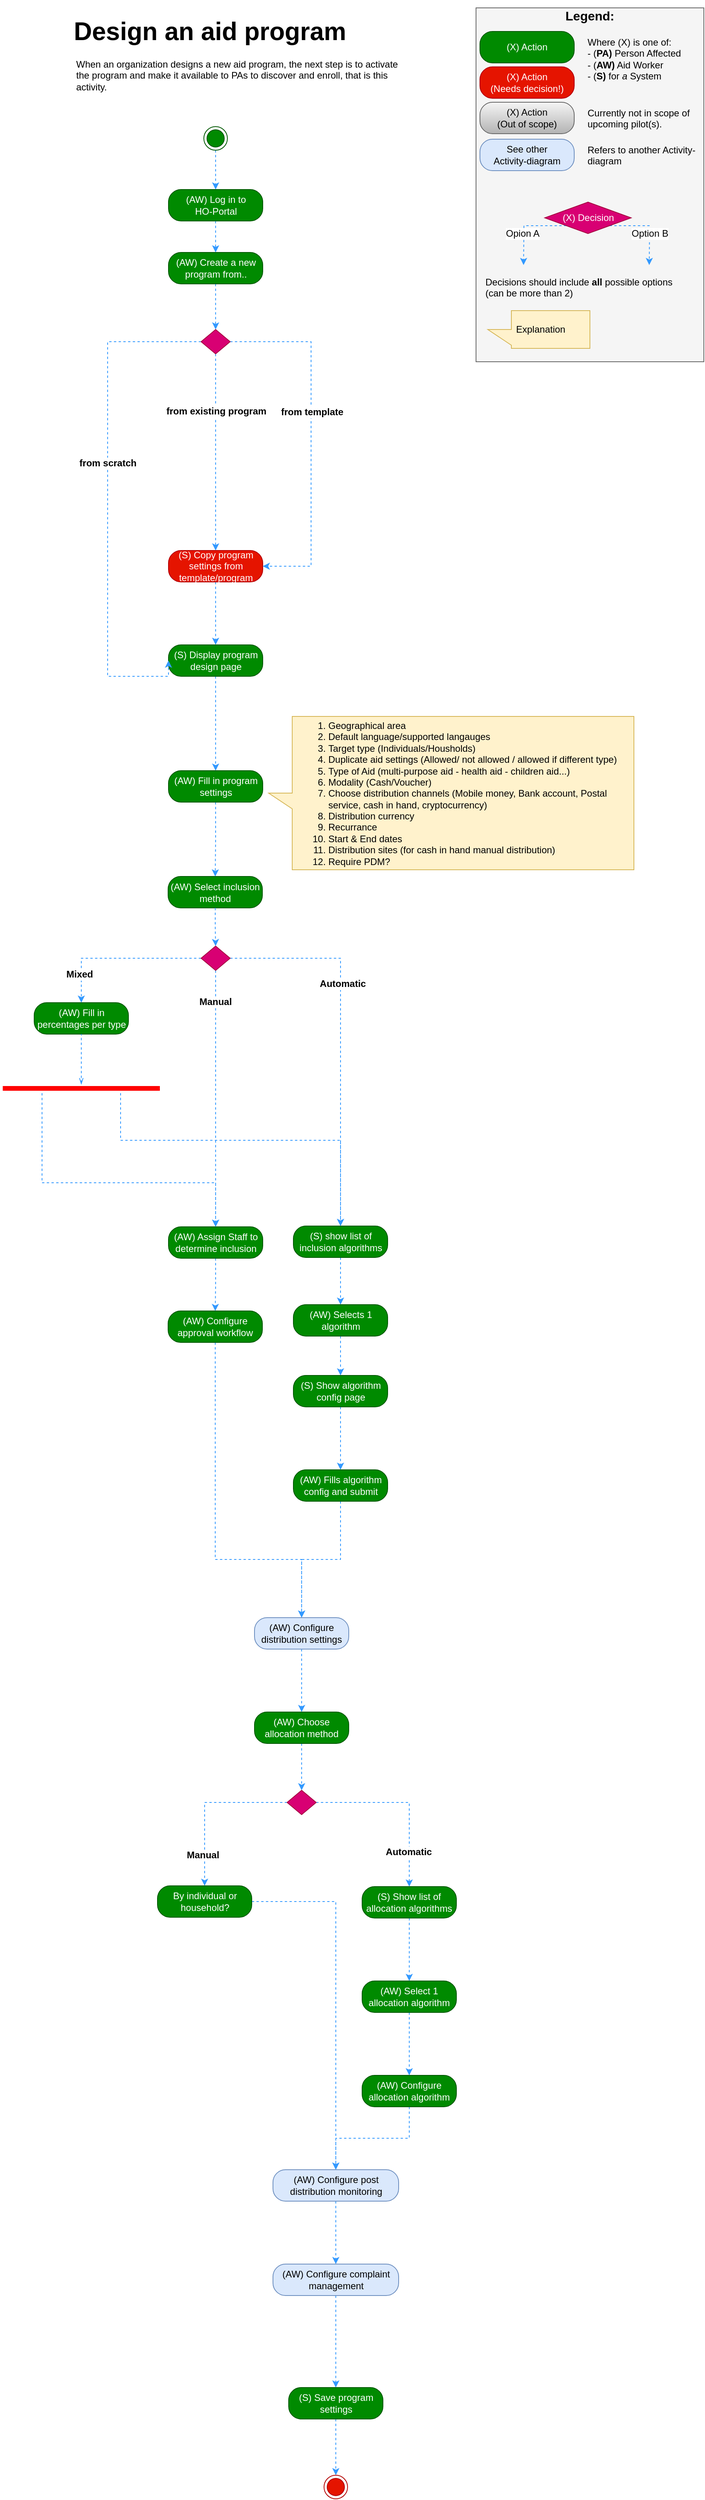 <mxfile version="10.7.4" type="github"><diagram id="uyd7z65uwDIBuKVMTp-y" name="Page-1"><mxGraphModel dx="1839" dy="580" grid="0" gridSize="10" guides="1" tooltips="1" connect="1" arrows="1" fold="1" page="1" pageScale="1" pageWidth="827" pageHeight="1169" math="0" shadow="0"><root><mxCell id="0"/><mxCell id="1" parent="0"/><mxCell id="oU4Lt3CGuPSWamgN9LYf-17" style="edgeStyle=orthogonalEdgeStyle;rounded=0;orthogonalLoop=1;jettySize=auto;html=1;entryX=0.5;entryY=0;entryDx=0;entryDy=0;strokeColor=#3399FF;fontColor=#ffffff;dashed=1;" parent="1" source="oU4Lt3CGuPSWamgN9LYf-1" target="oU4Lt3CGuPSWamgN9LYf-4" edge="1"><mxGeometry relative="1" as="geometry"/></mxCell><mxCell id="oU4Lt3CGuPSWamgN9LYf-1" value="" style="ellipse;html=1;shape=endState;fillColor=#008a00;strokeColor=#005700;fontColor=#ffffff;" parent="1" vertex="1"><mxGeometry x="183.5" y="161" width="30" height="30" as="geometry"/></mxCell><mxCell id="r_gWgSIU1no9RMqBCy4V-19" value="" style="edgeStyle=orthogonalEdgeStyle;rounded=0;orthogonalLoop=1;jettySize=auto;html=1;dashed=1;fontColor=#ffffff;strokeColor=#3399FF;" parent="1" source="oU4Lt3CGuPSWamgN9LYf-4" target="oU4Lt3CGuPSWamgN9LYf-7" edge="1"><mxGeometry relative="1" as="geometry"/></mxCell><mxCell id="oU4Lt3CGuPSWamgN9LYf-4" value="(AW) Log in to &lt;br&gt;HO-Portal" style="rounded=1;whiteSpace=wrap;html=1;arcSize=40;fillColor=#008a00;strokeColor=#005700;fontColor=#ffffff;" parent="1" vertex="1"><mxGeometry x="138.5" y="241" width="120" height="40" as="geometry"/></mxCell><mxCell id="r_gWgSIU1no9RMqBCy4V-20" value="" style="edgeStyle=orthogonalEdgeStyle;rounded=0;orthogonalLoop=1;jettySize=auto;html=1;dashed=1;fontColor=#ffffff;strokeColor=#3399FF;entryX=0.5;entryY=0;entryDx=0;entryDy=0;" parent="1" source="KecbVdrOQGVTAzfSpqfk-3" target="oU4Lt3CGuPSWamgN9LYf-9" edge="1"><mxGeometry relative="1" as="geometry"><mxPoint x="409.241" y="519.897" as="targetPoint"/></mxGeometry></mxCell><mxCell id="VSpnW6MTnc7cBIIX0SXJ-1" value="&lt;span&gt;&lt;font color=&quot;#000000&quot;&gt;from existing program&lt;/font&gt;&lt;/span&gt;" style="text;html=1;resizable=0;points=[];align=center;verticalAlign=middle;labelBackgroundColor=#ffffff;fontColor=#ffffff;fontStyle=1" parent="r_gWgSIU1no9RMqBCy4V-20" vertex="1" connectable="0"><mxGeometry x="0.385" y="-22" relative="1" as="geometry"><mxPoint x="22.5" y="-100" as="offset"/></mxGeometry></mxCell><mxCell id="KecbVdrOQGVTAzfSpqfk-5" style="edgeStyle=orthogonalEdgeStyle;rounded=0;orthogonalLoop=1;jettySize=auto;html=1;entryX=0.5;entryY=0;entryDx=0;entryDy=0;dashed=1;fontColor=#ffffff;strokeColor=#3399FF;" parent="1" source="oU4Lt3CGuPSWamgN9LYf-7" target="KecbVdrOQGVTAzfSpqfk-3" edge="1"><mxGeometry relative="1" as="geometry"/></mxCell><mxCell id="oU4Lt3CGuPSWamgN9LYf-7" value="(AW) Create a new program from.." style="rounded=1;whiteSpace=wrap;html=1;arcSize=40;fillColor=#008a00;strokeColor=#005700;fontColor=#ffffff;" parent="1" vertex="1"><mxGeometry x="138.5" y="321" width="120" height="40" as="geometry"/></mxCell><mxCell id="r_gWgSIU1no9RMqBCy4V-21" value="" style="edgeStyle=orthogonalEdgeStyle;rounded=0;orthogonalLoop=1;jettySize=auto;html=1;dashed=1;fontColor=#ffffff;strokeColor=#3399FF;" parent="1" source="oU4Lt3CGuPSWamgN9LYf-9" target="oU4Lt3CGuPSWamgN9LYf-11" edge="1"><mxGeometry relative="1" as="geometry"/></mxCell><mxCell id="oU4Lt3CGuPSWamgN9LYf-9" value="(S) Copy program settings from template/program" style="rounded=1;whiteSpace=wrap;html=1;arcSize=40;fillColor=#e51400;strokeColor=#B20000;fontColor=#ffffff;" parent="1" vertex="1"><mxGeometry x="138.5" y="700" width="120" height="40" as="geometry"/></mxCell><mxCell id="W5jjdHtQMDYPquZrsMow-2" value="" style="edgeStyle=orthogonalEdgeStyle;rounded=0;orthogonalLoop=1;jettySize=auto;html=1;dashed=1;fontColor=#ffffff;strokeColor=#3399FF;" parent="1" source="oU4Lt3CGuPSWamgN9LYf-11" target="W5jjdHtQMDYPquZrsMow-1" edge="1"><mxGeometry relative="1" as="geometry"/></mxCell><mxCell id="oU4Lt3CGuPSWamgN9LYf-11" value="(S) Display program design page" style="rounded=1;whiteSpace=wrap;html=1;arcSize=40;fillColor=#008a00;strokeColor=#005700;fontColor=#ffffff;" parent="1" vertex="1"><mxGeometry x="138.5" y="820" width="120" height="40" as="geometry"/></mxCell><mxCell id="W5jjdHtQMDYPquZrsMow-8" value="" style="edgeStyle=orthogonalEdgeStyle;rounded=0;orthogonalLoop=1;jettySize=auto;html=1;dashed=1;strokeColor=#3399FF;fontColor=#ffffff;entryX=0.5;entryY=0;entryDx=0;entryDy=0;" parent="1" source="W5jjdHtQMDYPquZrsMow-1" target="r_gWgSIU1no9RMqBCy4V-23" edge="1"><mxGeometry relative="1" as="geometry"><mxPoint x="198.5" y="1040" as="targetPoint"/></mxGeometry></mxCell><mxCell id="W5jjdHtQMDYPquZrsMow-1" value="(AW) Fill in program settings" style="rounded=1;whiteSpace=wrap;html=1;arcSize=40;fillColor=#008a00;strokeColor=#005700;fontColor=#ffffff;" parent="1" vertex="1"><mxGeometry x="138.5" y="980" width="120" height="40" as="geometry"/></mxCell><mxCell id="W5jjdHtQMDYPquZrsMow-12" value="" style="edgeStyle=orthogonalEdgeStyle;rounded=0;orthogonalLoop=1;jettySize=auto;html=1;dashed=1;strokeColor=#3399FF;fontColor=#000000;fontStyle=1" parent="1" source="W5jjdHtQMDYPquZrsMow-13" target="W5jjdHtQMDYPquZrsMow-11" edge="1"><mxGeometry relative="1" as="geometry"/></mxCell><mxCell id="W5jjdHtQMDYPquZrsMow-48" value="&lt;b&gt;Manual&lt;/b&gt;" style="text;html=1;resizable=0;points=[];align=center;verticalAlign=middle;labelBackgroundColor=#ffffff;fontColor=#000000;" parent="W5jjdHtQMDYPquZrsMow-12" vertex="1" connectable="0"><mxGeometry x="-0.663" y="-1" relative="1" as="geometry"><mxPoint y="-15" as="offset"/></mxGeometry></mxCell><mxCell id="r_gWgSIU1no9RMqBCy4V-23" value="(AW) Select inclusion method&lt;br&gt;" style="rounded=1;whiteSpace=wrap;html=1;arcSize=40;fillColor=#008a00;strokeColor=#005700;fontColor=#ffffff;" parent="1" vertex="1"><mxGeometry x="138" y="1114.5" width="120" height="40" as="geometry"/></mxCell><mxCell id="W5jjdHtQMDYPquZrsMow-52" style="edgeStyle=orthogonalEdgeStyle;rounded=0;orthogonalLoop=1;jettySize=auto;html=1;entryX=0.5;entryY=0;entryDx=0;entryDy=0;dashed=1;strokeColor=#3399FF;" parent="1" source="W5jjdHtQMDYPquZrsMow-11" target="W5jjdHtQMDYPquZrsMow-53" edge="1"><mxGeometry relative="1" as="geometry"/></mxCell><mxCell id="W5jjdHtQMDYPquZrsMow-11" value="(AW) Assign Staff to determine inclusion&lt;br&gt;" style="rounded=1;whiteSpace=wrap;html=1;arcSize=40;fillColor=#008a00;strokeColor=#005700;fontColor=#ffffff;" parent="1" vertex="1"><mxGeometry x="138.5" y="1560" width="120" height="40" as="geometry"/></mxCell><mxCell id="Q3AtUHi8kb276JzZ1yQo-1" value="" style="rounded=0;whiteSpace=wrap;html=1;fontSize=16;align=left;fillColor=#f5f5f5;strokeColor=#666666;fontColor=#333333;" parent="1" vertex="1"><mxGeometry x="530" y="10" width="290" height="450" as="geometry"/></mxCell><mxCell id="Q3AtUHi8kb276JzZ1yQo-6" value="See other&lt;br&gt;Activity-diagram" style="rounded=1;whiteSpace=wrap;html=1;arcSize=40;fillColor=#dae8fc;strokeColor=#6c8ebf;" parent="1" vertex="1"><mxGeometry x="535" y="177" width="120" height="40" as="geometry"/></mxCell><mxCell id="Q3AtUHi8kb276JzZ1yQo-8" value="(X) Action&lt;br&gt;" style="rounded=1;whiteSpace=wrap;html=1;arcSize=40;fillColor=#008a00;strokeColor=#005700;fontColor=#ffffff;" parent="1" vertex="1"><mxGeometry x="535" y="40" width="120" height="40" as="geometry"/></mxCell><mxCell id="Q3AtUHi8kb276JzZ1yQo-9" value="" style="edgeStyle=orthogonalEdgeStyle;rounded=0;orthogonalLoop=1;jettySize=auto;html=1;dashed=1;strokeColor=#3399FF;exitX=0;exitY=1;exitDx=0;exitDy=0;" parent="1" source="Q3AtUHi8kb276JzZ1yQo-13" edge="1"><mxGeometry relative="1" as="geometry"><mxPoint x="590.5" y="337" as="targetPoint"/></mxGeometry></mxCell><mxCell id="Q3AtUHi8kb276JzZ1yQo-10" value="Opion A" style="text;html=1;resizable=0;points=[];align=center;verticalAlign=middle;labelBackgroundColor=#ffffff;" parent="Q3AtUHi8kb276JzZ1yQo-9" vertex="1" connectable="0"><mxGeometry x="-0.263" y="1" relative="1" as="geometry"><mxPoint x="-18" y="9" as="offset"/></mxGeometry></mxCell><mxCell id="Q3AtUHi8kb276JzZ1yQo-11" style="edgeStyle=orthogonalEdgeStyle;rounded=0;orthogonalLoop=1;jettySize=auto;html=1;exitX=1;exitY=1;exitDx=0;exitDy=0;dashed=1;strokeColor=#3399FF;" parent="1" source="Q3AtUHi8kb276JzZ1yQo-13" edge="1"><mxGeometry relative="1" as="geometry"><mxPoint x="750.5" y="337" as="targetPoint"/></mxGeometry></mxCell><mxCell id="Q3AtUHi8kb276JzZ1yQo-12" value="Option B" style="text;html=1;resizable=0;points=[];align=center;verticalAlign=middle;labelBackgroundColor=#ffffff;" parent="Q3AtUHi8kb276JzZ1yQo-11" vertex="1" connectable="0"><mxGeometry x="0.2" y="-1" relative="1" as="geometry"><mxPoint x="1" as="offset"/></mxGeometry></mxCell><mxCell id="Q3AtUHi8kb276JzZ1yQo-13" value="&lt;span&gt;(X) Decision&lt;br&gt;&lt;/span&gt;" style="rhombus;whiteSpace=wrap;html=1;fillColor=#d80073;strokeColor=#A50040;fontColor=#ffffff;" parent="1" vertex="1"><mxGeometry x="617.5" y="257" width="110" height="40" as="geometry"/></mxCell><mxCell id="Q3AtUHi8kb276JzZ1yQo-29" value="(X) Action&lt;br&gt;(Needs decision!)&lt;br&gt;" style="rounded=1;whiteSpace=wrap;html=1;arcSize=40;fillColor=#e51400;strokeColor=#B20000;fontColor=#ffffff;" parent="1" vertex="1"><mxGeometry x="535" y="85" width="120" height="40" as="geometry"/></mxCell><mxCell id="Q3AtUHi8kb276JzZ1yQo-30" value="&lt;div style=&quot;text-align: left ; font-size: 32px&quot;&gt;Design an aid program&lt;/div&gt;" style="text;html=1;strokeColor=none;fillColor=none;align=left;verticalAlign=middle;whiteSpace=wrap;rounded=0;fontStyle=1;fontSize=32;spacingLeft=16;" parent="1" vertex="1"><mxGeometry width="518" height="80" as="geometry"/></mxCell><mxCell id="Q3AtUHi8kb276JzZ1yQo-31" value="&lt;font style=&quot;font-size: 16px;&quot;&gt;Legend:&lt;/font&gt;" style="text;html=1;strokeColor=none;fillColor=none;align=center;verticalAlign=middle;whiteSpace=wrap;rounded=0;fontSize=16;fontStyle=1" parent="1" vertex="1"><mxGeometry x="655" y="10" width="40" height="20" as="geometry"/></mxCell><mxCell id="Q3AtUHi8kb276JzZ1yQo-32" value="Where (X) is one of:&lt;br&gt;- (&lt;b&gt;PA)&lt;/b&gt; Person Affected&lt;br&gt;- (&lt;b&gt;AW)&lt;/b&gt; Aid Worker&lt;br&gt;- (&lt;b&gt;S)&lt;/b&gt; for &lt;i&gt;a&lt;/i&gt; System&lt;br&gt;" style="text;html=1;strokeColor=none;fillColor=none;align=left;verticalAlign=top;whiteSpace=wrap;rounded=0;fontSize=12;" parent="1" vertex="1"><mxGeometry x="670" y="40" width="140" height="70" as="geometry"/></mxCell><mxCell id="Q3AtUHi8kb276JzZ1yQo-33" value="Refers to another Activity-diagram&lt;br&gt;" style="text;html=1;strokeColor=none;fillColor=none;align=left;verticalAlign=top;whiteSpace=wrap;rounded=0;fontSize=12;" parent="1" vertex="1"><mxGeometry x="670" y="177" width="140" height="38" as="geometry"/></mxCell><mxCell id="Q3AtUHi8kb276JzZ1yQo-34" value="Decisions should include &lt;b&gt;all&lt;/b&gt; possible options (can be more than 2)&lt;br&gt;" style="text;html=1;strokeColor=none;fillColor=none;align=left;verticalAlign=top;whiteSpace=wrap;rounded=0;fontSize=12;" parent="1" vertex="1"><mxGeometry x="540" y="345" width="250" height="38" as="geometry"/></mxCell><mxCell id="Q3AtUHi8kb276JzZ1yQo-35" value="&lt;p&gt;Explanation&lt;/p&gt;" style="shape=callout;whiteSpace=wrap;html=1;perimeter=calloutPerimeter;fillColor=#fff2cc;fontSize=12;align=left;strokeColor=#d6b656;spacingLeft=4;direction=south;" parent="1" vertex="1"><mxGeometry x="545" y="395" width="130" height="48" as="geometry"/></mxCell><mxCell id="Q3AtUHi8kb276JzZ1yQo-36" value="(X) Action&lt;br&gt;(Out of scope)&lt;br&gt;" style="rounded=1;whiteSpace=wrap;html=1;arcSize=40;fillColor=#f5f5f5;strokeColor=#666666;gradientColor=#b3b3b3;" parent="1" vertex="1"><mxGeometry x="535" y="130" width="120" height="40" as="geometry"/></mxCell><mxCell id="Q3AtUHi8kb276JzZ1yQo-37" value="Currently not in scope of upcoming pilot(s).&lt;br&gt;" style="text;html=1;strokeColor=none;fillColor=none;align=left;verticalAlign=top;whiteSpace=wrap;rounded=0;fontSize=12;" parent="1" vertex="1"><mxGeometry x="670" y="130" width="140" height="70" as="geometry"/></mxCell><mxCell id="KecbVdrOQGVTAzfSpqfk-2" value="&lt;p&gt;When an organization designs a new aid program, the next step is to activate the program and make it available to PAs to discover and enroll, that is this activity.&lt;/p&gt;" style="text;html=1;strokeColor=none;fillColor=none;spacing=8;spacingTop=-20;whiteSpace=wrap;overflow=hidden;rounded=0;align=left;" parent="1" vertex="1"><mxGeometry x="13" y="70" width="432" height="57" as="geometry"/></mxCell><mxCell id="KecbVdrOQGVTAzfSpqfk-9" style="edgeStyle=orthogonalEdgeStyle;rounded=0;orthogonalLoop=1;jettySize=auto;html=1;exitX=0;exitY=0.5;exitDx=0;exitDy=0;entryX=0;entryY=0.5;entryDx=0;entryDy=0;dashed=1;strokeColor=#3399FF;fontColor=#ffffff;" parent="1" source="KecbVdrOQGVTAzfSpqfk-3" target="oU4Lt3CGuPSWamgN9LYf-11" edge="1"><mxGeometry relative="1" as="geometry"><mxPoint x="-17.655" y="519.897" as="targetPoint"/><Array as="points"><mxPoint x="61" y="434"/><mxPoint x="61" y="860"/></Array></mxGeometry></mxCell><mxCell id="VSpnW6MTnc7cBIIX0SXJ-3" value="&lt;span&gt;from scratch&lt;/span&gt;" style="text;html=1;resizable=0;points=[];align=center;verticalAlign=middle;labelBackgroundColor=#ffffff;fontColor=#000000;fontStyle=1" parent="KecbVdrOQGVTAzfSpqfk-9" vertex="1" connectable="0"><mxGeometry x="-0.149" relative="1" as="geometry"><mxPoint as="offset"/></mxGeometry></mxCell><mxCell id="3eUG6qijm_FLdWAASWK8-2" style="edgeStyle=orthogonalEdgeStyle;rounded=0;orthogonalLoop=1;jettySize=auto;html=1;dashed=1;fontColor=#ffffff;strokeColor=#3399FF;entryX=1;entryY=0.5;entryDx=0;entryDy=0;" parent="1" source="KecbVdrOQGVTAzfSpqfk-3" target="oU4Lt3CGuPSWamgN9LYf-9" edge="1"><mxGeometry relative="1" as="geometry"><mxPoint x="280" y="660" as="targetPoint"/><Array as="points"><mxPoint x="320" y="434"/><mxPoint x="320" y="720"/></Array></mxGeometry></mxCell><mxCell id="VSpnW6MTnc7cBIIX0SXJ-2" value="&lt;span&gt;&lt;font color=&quot;#000000&quot;&gt;from template&lt;/font&gt;&lt;/span&gt;" style="text;html=1;resizable=0;points=[];align=center;verticalAlign=middle;labelBackgroundColor=#ffffff;fontColor=#ffffff;fontStyle=1" parent="3eUG6qijm_FLdWAASWK8-2" vertex="1" connectable="0"><mxGeometry x="-0.45" y="1" relative="1" as="geometry"><mxPoint y="68" as="offset"/></mxGeometry></mxCell><mxCell id="KecbVdrOQGVTAzfSpqfk-3" value="&lt;span&gt;&lt;br&gt;&lt;/span&gt;" style="rhombus;whiteSpace=wrap;html=1;fillColor=#d80073;strokeColor=#A50040;fontColor=#ffffff;" parent="1" vertex="1"><mxGeometry x="180" y="419" width="37" height="31" as="geometry"/></mxCell><mxCell id="W5jjdHtQMDYPquZrsMow-4" value="&lt;p&gt;&lt;/p&gt;&lt;ol&gt;&lt;li&gt;Geographical area&lt;/li&gt;&lt;li&gt;Default language/supported langauges&lt;/li&gt;&lt;li&gt;Target type (Individuals/Housholds)&lt;/li&gt;&lt;li&gt;Duplicate aid settings (Allowed/ not allowed / allowed if different type)&lt;/li&gt;&lt;li&gt;Type of Aid (multi-purpose aid - health aid - children aid...)&lt;/li&gt;&lt;li&gt;Modality (Cash/Voucher)&lt;/li&gt;&lt;li&gt;Choose distribution channels (Mobile money, Bank account, Postal service, cash in hand, cryptocurrency)&lt;/li&gt;&lt;li&gt;Distribution currency&lt;/li&gt;&lt;li&gt;Recurrance&lt;/li&gt;&lt;li&gt;Start &amp;amp; End dates&lt;/li&gt;&lt;li&gt;Distribution sites (for cash in hand manual distribution)&lt;/li&gt;&lt;li&gt;Require PDM?&lt;/li&gt;&lt;/ol&gt;&lt;p&gt;&lt;/p&gt;" style="shape=callout;whiteSpace=wrap;html=1;perimeter=calloutPerimeter;fillColor=#fff2cc;fontSize=12;align=left;strokeColor=#d6b656;spacingLeft=4;direction=south;" parent="1" vertex="1"><mxGeometry x="266" y="911" width="465" height="195" as="geometry"/></mxCell><mxCell id="W5jjdHtQMDYPquZrsMow-16" style="edgeStyle=orthogonalEdgeStyle;rounded=0;orthogonalLoop=1;jettySize=auto;html=1;exitX=1;exitY=0.5;exitDx=0;exitDy=0;entryX=0.5;entryY=0;entryDx=0;entryDy=0;dashed=1;strokeColor=#3399FF;fontColor=#ffffff;" parent="1" source="W5jjdHtQMDYPquZrsMow-13" target="W5jjdHtQMDYPquZrsMow-23" edge="1"><mxGeometry relative="1" as="geometry"><mxPoint x="378" y="1249" as="targetPoint"/></mxGeometry></mxCell><mxCell id="W5jjdHtQMDYPquZrsMow-18" value="Automatic" style="text;html=1;resizable=0;points=[];align=center;verticalAlign=middle;labelBackgroundColor=#ffffff;fontColor=#000000;fontStyle=1" parent="W5jjdHtQMDYPquZrsMow-16" vertex="1" connectable="0"><mxGeometry x="0.336" y="-29" relative="1" as="geometry"><mxPoint x="31" y="-149" as="offset"/></mxGeometry></mxCell><mxCell id="W5jjdHtQMDYPquZrsMow-20" value="" style="edgeStyle=orthogonalEdgeStyle;rounded=0;orthogonalLoop=1;jettySize=auto;html=1;dashed=1;strokeColor=#3399FF;fontColor=#000000;entryX=0.5;entryY=0;entryDx=0;entryDy=0;" parent="1" source="W5jjdHtQMDYPquZrsMow-13" target="W5jjdHtQMDYPquZrsMow-21" edge="1"><mxGeometry relative="1" as="geometry"><mxPoint x="100" y="1168.5" as="targetPoint"/></mxGeometry></mxCell><mxCell id="W5jjdHtQMDYPquZrsMow-22" value="&lt;b&gt;Mixed&lt;/b&gt;" style="text;html=1;resizable=0;points=[];align=center;verticalAlign=middle;labelBackgroundColor=#ffffff;fontColor=#000000;" parent="W5jjdHtQMDYPquZrsMow-20" vertex="1" connectable="0"><mxGeometry x="0.751" y="-3" relative="1" as="geometry"><mxPoint y="-10" as="offset"/></mxGeometry></mxCell><mxCell id="W5jjdHtQMDYPquZrsMow-13" value="&lt;span&gt;&lt;br&gt;&lt;/span&gt;" style="rhombus;whiteSpace=wrap;html=1;fillColor=#d80073;strokeColor=#A50040;fontColor=#ffffff;" parent="1" vertex="1"><mxGeometry x="180" y="1203" width="37" height="31" as="geometry"/></mxCell><mxCell id="W5jjdHtQMDYPquZrsMow-14" value="" style="edgeStyle=orthogonalEdgeStyle;rounded=0;orthogonalLoop=1;jettySize=auto;html=1;dashed=1;strokeColor=#3399FF;fontColor=#ffffff;" parent="1" source="r_gWgSIU1no9RMqBCy4V-23" target="W5jjdHtQMDYPquZrsMow-13" edge="1"><mxGeometry relative="1" as="geometry"><mxPoint x="199" y="1114.5" as="sourcePoint"/><mxPoint x="205" y="1249" as="targetPoint"/></mxGeometry></mxCell><mxCell id="W5jjdHtQMDYPquZrsMow-26" value="" style="edgeStyle=orthogonalEdgeStyle;rounded=0;orthogonalLoop=1;jettySize=auto;html=1;dashed=1;strokeColor=#3399FF;fontColor=#000000;" parent="1" source="W5jjdHtQMDYPquZrsMow-23" target="W5jjdHtQMDYPquZrsMow-25" edge="1"><mxGeometry relative="1" as="geometry"/></mxCell><mxCell id="W5jjdHtQMDYPquZrsMow-23" value="(S) show list of inclusion algorithms&lt;br&gt;" style="rounded=1;whiteSpace=wrap;html=1;arcSize=40;fillColor=#008a00;strokeColor=#005700;fontColor=#ffffff;" parent="1" vertex="1"><mxGeometry x="297.5" y="1559" width="120" height="40" as="geometry"/></mxCell><mxCell id="W5jjdHtQMDYPquZrsMow-28" value="" style="edgeStyle=orthogonalEdgeStyle;rounded=0;orthogonalLoop=1;jettySize=auto;html=1;dashed=1;strokeColor=#3399FF;fontColor=#000000;" parent="1" source="W5jjdHtQMDYPquZrsMow-25" target="W5jjdHtQMDYPquZrsMow-27" edge="1"><mxGeometry relative="1" as="geometry"/></mxCell><mxCell id="W5jjdHtQMDYPquZrsMow-25" value="(AW) Selects 1 algorithm&lt;br&gt;" style="rounded=1;whiteSpace=wrap;html=1;arcSize=40;fillColor=#008a00;strokeColor=#005700;fontColor=#ffffff;" parent="1" vertex="1"><mxGeometry x="297.5" y="1659" width="120" height="40" as="geometry"/></mxCell><mxCell id="W5jjdHtQMDYPquZrsMow-30" value="" style="edgeStyle=orthogonalEdgeStyle;rounded=0;orthogonalLoop=1;jettySize=auto;html=1;dashed=1;strokeColor=#3399FF;fontColor=#000000;" parent="1" source="W5jjdHtQMDYPquZrsMow-27" target="W5jjdHtQMDYPquZrsMow-29" edge="1"><mxGeometry relative="1" as="geometry"/></mxCell><mxCell id="W5jjdHtQMDYPquZrsMow-27" value="(S) Show algorithm config page&lt;br&gt;" style="rounded=1;whiteSpace=wrap;html=1;arcSize=40;fillColor=#008a00;strokeColor=#005700;fontColor=#ffffff;" parent="1" vertex="1"><mxGeometry x="297.5" y="1749" width="120" height="40" as="geometry"/></mxCell><mxCell id="W5jjdHtQMDYPquZrsMow-51" style="edgeStyle=orthogonalEdgeStyle;rounded=0;orthogonalLoop=1;jettySize=auto;html=1;entryX=0.5;entryY=0;entryDx=0;entryDy=0;dashed=1;endArrow=classic;strokeColor=#3399FF;fontColor=#000000;fontStyle=1;" parent="1" source="W5jjdHtQMDYPquZrsMow-29" target="W5jjdHtQMDYPquZrsMow-55" edge="1"><mxGeometry relative="1" as="geometry"><mxPoint x="358.333" y="1964.833" as="targetPoint"/></mxGeometry></mxCell><mxCell id="W5jjdHtQMDYPquZrsMow-29" value="(AW) Fills algorithm config and submit&lt;br&gt;" style="rounded=1;whiteSpace=wrap;html=1;arcSize=40;fillColor=#008a00;strokeColor=#005700;fontColor=#ffffff;" parent="1" vertex="1"><mxGeometry x="297.5" y="1869" width="120" height="40" as="geometry"/></mxCell><mxCell id="W5jjdHtQMDYPquZrsMow-21" value="(AW) Fill in percentages per type&lt;br&gt;" style="rounded=1;whiteSpace=wrap;html=1;arcSize=40;fillColor=#008a00;strokeColor=#005700;fontColor=#ffffff;" parent="1" vertex="1"><mxGeometry x="-32.5" y="1275" width="120" height="40" as="geometry"/></mxCell><mxCell id="W5jjdHtQMDYPquZrsMow-45" style="edgeStyle=orthogonalEdgeStyle;rounded=0;orthogonalLoop=1;jettySize=auto;html=1;entryX=0.5;entryY=1;entryDx=0;entryDy=0;dashed=1;strokeColor=#3399FF;fontColor=#000000;startArrow=openThin;startFill=0;endArrow=none;endFill=0;" parent="1" source="W5jjdHtQMDYPquZrsMow-38" target="W5jjdHtQMDYPquZrsMow-21" edge="1"><mxGeometry relative="1" as="geometry"/></mxCell><mxCell id="W5jjdHtQMDYPquZrsMow-46" style="edgeStyle=orthogonalEdgeStyle;rounded=0;orthogonalLoop=1;jettySize=auto;html=1;exitX=0.75;exitY=0.5;exitDx=0;exitDy=0;exitPerimeter=0;entryX=0.5;entryY=0;entryDx=0;entryDy=0;dashed=1;endArrow=classic;strokeColor=#3399FF;fontColor=#000000;fontStyle=1;" parent="1" source="W5jjdHtQMDYPquZrsMow-38" target="W5jjdHtQMDYPquZrsMow-23" edge="1"><mxGeometry relative="1" as="geometry"><Array as="points"><mxPoint x="78" y="1450"/><mxPoint x="358" y="1450"/></Array></mxGeometry></mxCell><mxCell id="W5jjdHtQMDYPquZrsMow-47" style="edgeStyle=orthogonalEdgeStyle;rounded=0;orthogonalLoop=1;jettySize=auto;html=1;exitX=0.25;exitY=0.5;exitDx=0;exitDy=0;exitPerimeter=0;entryX=0.5;entryY=0;entryDx=0;entryDy=0;dashed=1;endArrow=classic;strokeColor=#3399FF;fontColor=#000000;fontStyle=1;" parent="1" source="W5jjdHtQMDYPquZrsMow-38" target="W5jjdHtQMDYPquZrsMow-11" edge="1"><mxGeometry relative="1" as="geometry"><Array as="points"><mxPoint x="-22" y="1504"/><mxPoint x="199" y="1504"/></Array></mxGeometry></mxCell><mxCell id="W5jjdHtQMDYPquZrsMow-38" value="" style="shape=line;html=1;strokeWidth=6;strokeColor=#ff0000;rounded=1;fillColor=#008a00;fontColor=#000000;" parent="1" vertex="1"><mxGeometry x="-72.5" y="1379" width="200" height="10" as="geometry"/></mxCell><mxCell id="W5jjdHtQMDYPquZrsMow-54" style="edgeStyle=orthogonalEdgeStyle;rounded=0;orthogonalLoop=1;jettySize=auto;html=1;entryX=0.5;entryY=0;entryDx=0;entryDy=0;dashed=1;strokeColor=#3399FF;" parent="1" source="W5jjdHtQMDYPquZrsMow-53" target="W5jjdHtQMDYPquZrsMow-55" edge="1"><mxGeometry relative="1" as="geometry"><mxPoint x="258.333" y="1964.833" as="targetPoint"/><Array as="points"><mxPoint x="198" y="1983"/><mxPoint x="308" y="1983"/></Array></mxGeometry></mxCell><mxCell id="W5jjdHtQMDYPquZrsMow-53" value="(AW) Configure approval workflow&lt;br&gt;" style="rounded=1;whiteSpace=wrap;html=1;arcSize=40;fillColor=#008a00;strokeColor=#005700;fontColor=#ffffff;" parent="1" vertex="1"><mxGeometry x="138" y="1667" width="120" height="40" as="geometry"/></mxCell><mxCell id="W5jjdHtQMDYPquZrsMow-57" value="" style="edgeStyle=orthogonalEdgeStyle;rounded=0;orthogonalLoop=1;jettySize=auto;html=1;dashed=1;strokeColor=#3399FF;" parent="1" source="W5jjdHtQMDYPquZrsMow-55" target="W5jjdHtQMDYPquZrsMow-56" edge="1"><mxGeometry relative="1" as="geometry"/></mxCell><mxCell id="W5jjdHtQMDYPquZrsMow-55" value="(AW) Configure distribution settings&lt;br&gt;" style="rounded=1;whiteSpace=wrap;html=1;arcSize=40;fillColor=#dae8fc;strokeColor=#6c8ebf;fontColor=#000000;" parent="1" vertex="1"><mxGeometry x="248" y="2057" width="120" height="40" as="geometry"/></mxCell><mxCell id="W5jjdHtQMDYPquZrsMow-59" style="edgeStyle=orthogonalEdgeStyle;rounded=0;orthogonalLoop=1;jettySize=auto;html=1;entryX=0.5;entryY=0;entryDx=0;entryDy=0;dashed=1;strokeColor=#3399FF;" parent="1" source="W5jjdHtQMDYPquZrsMow-56" target="W5jjdHtQMDYPquZrsMow-58" edge="1"><mxGeometry relative="1" as="geometry"/></mxCell><mxCell id="W5jjdHtQMDYPquZrsMow-56" value="(AW) Choose allocation method&lt;br&gt;" style="rounded=1;whiteSpace=wrap;html=1;arcSize=40;fillColor=#008a00;strokeColor=#005700;fontColor=#ffffff;" parent="1" vertex="1"><mxGeometry x="248" y="2177" width="120" height="40" as="geometry"/></mxCell><mxCell id="W5jjdHtQMDYPquZrsMow-62" style="edgeStyle=orthogonalEdgeStyle;rounded=0;orthogonalLoop=1;jettySize=auto;html=1;exitX=0;exitY=0.5;exitDx=0;exitDy=0;entryX=0.5;entryY=0;entryDx=0;entryDy=0;dashed=1;strokeColor=#3399FF;" parent="1" source="W5jjdHtQMDYPquZrsMow-58" target="W5jjdHtQMDYPquZrsMow-61" edge="1"><mxGeometry relative="1" as="geometry"><Array as="points"><mxPoint x="184" y="2292"/></Array></mxGeometry></mxCell><mxCell id="W5jjdHtQMDYPquZrsMow-65" value="Manual" style="text;html=1;resizable=0;points=[];align=center;verticalAlign=middle;labelBackgroundColor=#ffffff;fontColor=#000000;fontStyle=1" parent="W5jjdHtQMDYPquZrsMow-62" vertex="1" connectable="0"><mxGeometry x="0.152" y="-3" relative="1" as="geometry"><mxPoint y="50" as="offset"/></mxGeometry></mxCell><mxCell id="W5jjdHtQMDYPquZrsMow-63" style="edgeStyle=orthogonalEdgeStyle;rounded=0;orthogonalLoop=1;jettySize=auto;html=1;entryX=0.5;entryY=0;entryDx=0;entryDy=0;dashed=1;strokeColor=#3399FF;" parent="1" source="W5jjdHtQMDYPquZrsMow-58" target="W5jjdHtQMDYPquZrsMow-60" edge="1"><mxGeometry relative="1" as="geometry"/></mxCell><mxCell id="W5jjdHtQMDYPquZrsMow-64" value="Automatic" style="text;html=1;resizable=0;points=[];align=center;verticalAlign=middle;labelBackgroundColor=#ffffff;fontColor=#000000;fontStyle=1" parent="W5jjdHtQMDYPquZrsMow-63" vertex="1" connectable="0"><mxGeometry x="0.604" y="-1" relative="1" as="geometry"><mxPoint as="offset"/></mxGeometry></mxCell><mxCell id="W5jjdHtQMDYPquZrsMow-58" value="&lt;span&gt;&lt;br&gt;&lt;/span&gt;" style="rhombus;whiteSpace=wrap;html=1;fillColor=#d80073;strokeColor=#A50040;fontColor=#ffffff;" parent="1" vertex="1"><mxGeometry x="289.5" y="2276.5" width="37" height="31" as="geometry"/></mxCell><mxCell id="W5jjdHtQMDYPquZrsMow-67" value="" style="edgeStyle=orthogonalEdgeStyle;rounded=0;orthogonalLoop=1;jettySize=auto;html=1;dashed=1;strokeColor=#3399FF;" parent="1" source="W5jjdHtQMDYPquZrsMow-60" target="W5jjdHtQMDYPquZrsMow-66" edge="1"><mxGeometry relative="1" as="geometry"/></mxCell><mxCell id="W5jjdHtQMDYPquZrsMow-60" value="(S) Show list of allocation algorithms&lt;br&gt;" style="rounded=1;whiteSpace=wrap;html=1;arcSize=40;fillColor=#008a00;strokeColor=#005700;fontColor=#ffffff;" parent="1" vertex="1"><mxGeometry x="385" y="2399" width="120" height="40" as="geometry"/></mxCell><mxCell id="W5jjdHtQMDYPquZrsMow-69" value="" style="edgeStyle=orthogonalEdgeStyle;rounded=0;orthogonalLoop=1;jettySize=auto;html=1;dashed=1;strokeColor=#3399FF;" parent="1" source="W5jjdHtQMDYPquZrsMow-66" target="W5jjdHtQMDYPquZrsMow-68" edge="1"><mxGeometry relative="1" as="geometry"/></mxCell><mxCell id="W5jjdHtQMDYPquZrsMow-66" value="(AW) Select 1 allocation algorithm&lt;br&gt;" style="rounded=1;whiteSpace=wrap;html=1;arcSize=40;fillColor=#008a00;strokeColor=#005700;fontColor=#ffffff;" parent="1" vertex="1"><mxGeometry x="385" y="2519" width="120" height="40" as="geometry"/></mxCell><mxCell id="W5jjdHtQMDYPquZrsMow-71" style="edgeStyle=orthogonalEdgeStyle;rounded=0;orthogonalLoop=1;jettySize=auto;html=1;entryX=0.5;entryY=0;entryDx=0;entryDy=0;dashed=1;strokeColor=#3399FF;" parent="1" source="W5jjdHtQMDYPquZrsMow-68" target="W5jjdHtQMDYPquZrsMow-70" edge="1"><mxGeometry relative="1" as="geometry"/></mxCell><mxCell id="W5jjdHtQMDYPquZrsMow-68" value="(AW) Configure allocation algorithm&lt;br&gt;" style="rounded=1;whiteSpace=wrap;html=1;arcSize=40;fillColor=#008a00;strokeColor=#005700;fontColor=#ffffff;" parent="1" vertex="1"><mxGeometry x="385" y="2639" width="120" height="40" as="geometry"/></mxCell><mxCell id="W5jjdHtQMDYPquZrsMow-72" style="edgeStyle=orthogonalEdgeStyle;rounded=0;orthogonalLoop=1;jettySize=auto;html=1;entryX=0.5;entryY=0;entryDx=0;entryDy=0;dashed=1;strokeColor=#3399FF;" parent="1" source="W5jjdHtQMDYPquZrsMow-61" target="W5jjdHtQMDYPquZrsMow-70" edge="1"><mxGeometry relative="1" as="geometry"/></mxCell><mxCell id="W5jjdHtQMDYPquZrsMow-61" value="By individual or household?" style="rounded=1;whiteSpace=wrap;html=1;arcSize=40;fillColor=#008a00;strokeColor=#005700;fontColor=#ffffff;" parent="1" vertex="1"><mxGeometry x="124.5" y="2398" width="120" height="40" as="geometry"/></mxCell><mxCell id="W5jjdHtQMDYPquZrsMow-74" value="" style="edgeStyle=orthogonalEdgeStyle;rounded=0;orthogonalLoop=1;jettySize=auto;html=1;dashed=1;strokeColor=#3399FF;" parent="1" source="W5jjdHtQMDYPquZrsMow-70" target="W5jjdHtQMDYPquZrsMow-73" edge="1"><mxGeometry relative="1" as="geometry"/></mxCell><mxCell id="W5jjdHtQMDYPquZrsMow-70" value="(AW) Configure post distribution monitoring&lt;br&gt;" style="rounded=1;whiteSpace=wrap;html=1;arcSize=40;fillColor=#dae8fc;strokeColor=#6c8ebf;fontColor=#000000;" parent="1" vertex="1"><mxGeometry x="271.5" y="2759" width="160" height="40" as="geometry"/></mxCell><mxCell id="W5jjdHtQMDYPquZrsMow-76" value="" style="edgeStyle=orthogonalEdgeStyle;rounded=0;orthogonalLoop=1;jettySize=auto;html=1;dashed=1;strokeColor=#3399FF;entryX=0.5;entryY=0;entryDx=0;entryDy=0;" parent="1" source="W5jjdHtQMDYPquZrsMow-73" target="W5jjdHtQMDYPquZrsMow-77" edge="1"><mxGeometry relative="1" as="geometry"><mxPoint x="351.5" y="2999" as="targetPoint"/></mxGeometry></mxCell><mxCell id="W5jjdHtQMDYPquZrsMow-73" value="(AW) Configure complaint management&lt;br&gt;" style="rounded=1;whiteSpace=wrap;html=1;arcSize=40;fillColor=#dae8fc;strokeColor=#6c8ebf;fontColor=#000000;" parent="1" vertex="1"><mxGeometry x="271.5" y="2879" width="160" height="40" as="geometry"/></mxCell><mxCell id="W5jjdHtQMDYPquZrsMow-80" style="edgeStyle=orthogonalEdgeStyle;rounded=0;orthogonalLoop=1;jettySize=auto;html=1;entryX=0.5;entryY=0;entryDx=0;entryDy=0;dashed=1;strokeColor=#3399FF;" parent="1" source="W5jjdHtQMDYPquZrsMow-77" target="W5jjdHtQMDYPquZrsMow-79" edge="1"><mxGeometry relative="1" as="geometry"/></mxCell><mxCell id="W5jjdHtQMDYPquZrsMow-77" value="(S) Save program settings&lt;br&gt;" style="rounded=1;whiteSpace=wrap;html=1;arcSize=40;fillColor=#008a00;strokeColor=#005700;fontColor=#ffffff;" parent="1" vertex="1"><mxGeometry x="291.5" y="3036" width="120" height="40" as="geometry"/></mxCell><mxCell id="W5jjdHtQMDYPquZrsMow-79" value="" style="ellipse;html=1;shape=endState;fillColor=#e51400;strokeColor=#B20000;fontColor=#ffffff;" parent="1" vertex="1"><mxGeometry x="336.5" y="3147.5" width="30" height="30" as="geometry"/></mxCell></root></mxGraphModel></diagram></mxfile>